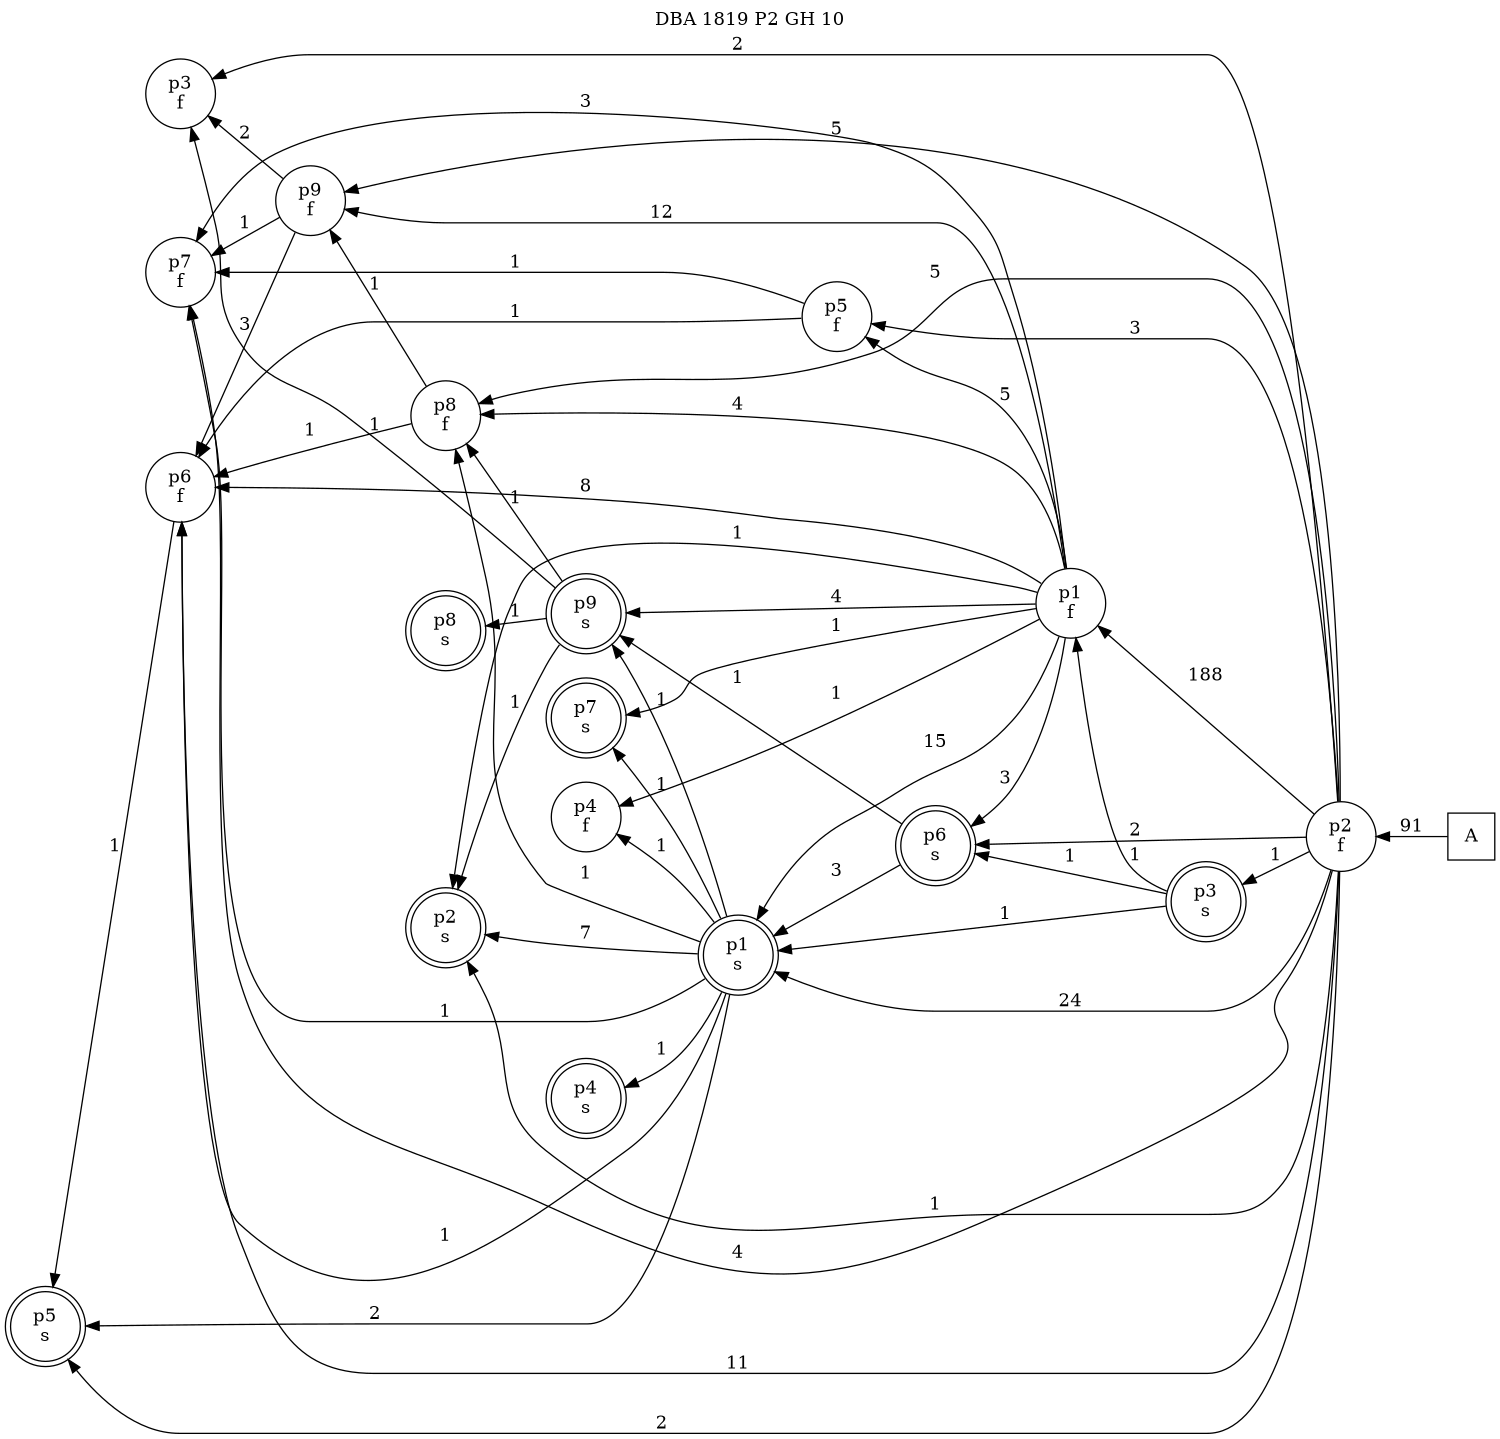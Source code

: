digraph DBA_1819_P2_GH_10_LOW {
labelloc="tl"
label= " DBA 1819 P2 GH 10 "
rankdir="RL";
graph [ size=" 10 , 10 !"]

"A" [shape="square" label="A"]
"p2_f" [shape="circle" label="p2
f"]
"p1_f" [shape="circle" label="p1
f"]
"p9_f" [shape="circle" label="p9
f"]
"p3_f" [shape="circle" label="p3
f"]
"p7_f" [shape="circle" label="p7
f"]
"p6_f" [shape="circle" label="p6
f"]
"p6_s" [shape="doublecircle" label="p6
s"]
"p1_s" [shape="doublecircle" label="p1
s"]
"p2_s" [shape="doublecircle" label="p2
s"]
"p3_s" [shape="doublecircle" label="p3
s"]
"p7_s" [shape="doublecircle" label="p7
s"]
"p8_f" [shape="circle" label="p8
f"]
"p4_s" [shape="doublecircle" label="p4
s"]
"p9_s" [shape="doublecircle" label="p9
s"]
"p5_f" [shape="circle" label="p5
f"]
"p5_s" [shape="doublecircle" label="p5
s"]
"p8_s" [shape="doublecircle" label="p8
s"]
"p4_f" [shape="circle" label="p4
f"]
"A" -> "p2_f" [ label=91]
"p2_f" -> "p1_f" [ label=188]
"p2_f" -> "p9_f" [ label=5]
"p2_f" -> "p3_f" [ label=2]
"p2_f" -> "p7_f" [ label=4]
"p2_f" -> "p6_f" [ label=11]
"p2_f" -> "p6_s" [ label=2]
"p2_f" -> "p1_s" [ label=24]
"p2_f" -> "p2_s" [ label=1]
"p2_f" -> "p3_s" [ label=1]
"p2_f" -> "p8_f" [ label=5]
"p2_f" -> "p5_f" [ label=3]
"p2_f" -> "p5_s" [ label=2]
"p1_f" -> "p9_f" [ label=12]
"p1_f" -> "p7_f" [ label=3]
"p1_f" -> "p6_f" [ label=8]
"p1_f" -> "p6_s" [ label=3]
"p1_f" -> "p1_s" [ label=15]
"p1_f" -> "p2_s" [ label=1]
"p1_f" -> "p7_s" [ label=1]
"p1_f" -> "p8_f" [ label=4]
"p1_f" -> "p9_s" [ label=4]
"p1_f" -> "p5_f" [ label=5]
"p1_f" -> "p4_f" [ label=1]
"p9_f" -> "p3_f" [ label=2]
"p9_f" -> "p7_f" [ label=1]
"p9_f" -> "p6_f" [ label=3]
"p6_f" -> "p5_s" [ label=1]
"p6_s" -> "p1_s" [ label=3]
"p6_s" -> "p9_s" [ label=1]
"p1_s" -> "p7_f" [ label=1]
"p1_s" -> "p6_f" [ label=1]
"p1_s" -> "p2_s" [ label=7]
"p1_s" -> "p7_s" [ label=1]
"p1_s" -> "p8_f" [ label=1]
"p1_s" -> "p4_s" [ label=1]
"p1_s" -> "p9_s" [ label=1]
"p1_s" -> "p5_s" [ label=2]
"p1_s" -> "p4_f" [ label=1]
"p3_s" -> "p1_f" [ label=1]
"p3_s" -> "p6_s" [ label=1]
"p3_s" -> "p1_s" [ label=1]
"p8_f" -> "p9_f" [ label=1]
"p8_f" -> "p6_f" [ label=1]
"p9_s" -> "p3_f" [ label=1]
"p9_s" -> "p2_s" [ label=1]
"p9_s" -> "p8_f" [ label=1]
"p9_s" -> "p8_s" [ label=1]
"p5_f" -> "p7_f" [ label=1]
"p5_f" -> "p6_f" [ label=1]
}
